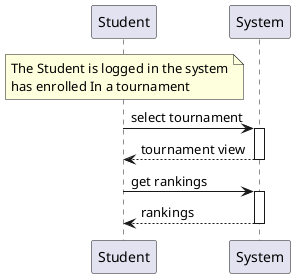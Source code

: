 @startuml

note over Student: The Student is logged in the system\nhas enrolled In a tournament


Student -> System: select tournament
activate System
System --> Student: tournament view
deactivate System

Student -> System: get rankings
activate System
System --> Student: rankings
deactivate System

@enduml
